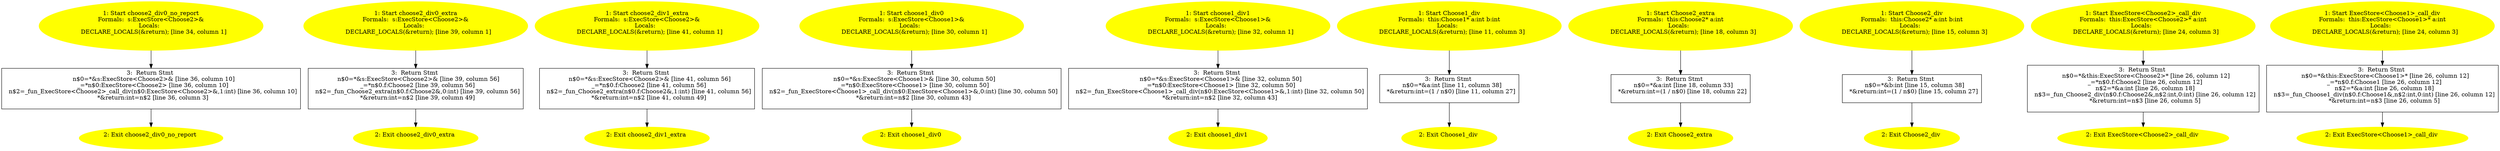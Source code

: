 /* @generated */
digraph cfg {
"choose2_div0_no_report#2695819694034608079.37b94e5ad3118293eeb303180a8ab569_1" [label="1: Start choose2_div0_no_report\nFormals:  s:ExecStore<Choose2>&\nLocals:  \n   DECLARE_LOCALS(&return); [line 34, column 1]\n " color=yellow style=filled]
	

	 "choose2_div0_no_report#2695819694034608079.37b94e5ad3118293eeb303180a8ab569_1" -> "choose2_div0_no_report#2695819694034608079.37b94e5ad3118293eeb303180a8ab569_3" ;
"choose2_div0_no_report#2695819694034608079.37b94e5ad3118293eeb303180a8ab569_2" [label="2: Exit choose2_div0_no_report \n  " color=yellow style=filled]
	

"choose2_div0_no_report#2695819694034608079.37b94e5ad3118293eeb303180a8ab569_3" [label="3:  Return Stmt \n   n$0=*&s:ExecStore<Choose2>& [line 36, column 10]\n  _=*n$0:ExecStore<Choose2> [line 36, column 10]\n  n$2=_fun_ExecStore<Choose2>_call_div(n$0:ExecStore<Choose2>&,1:int) [line 36, column 10]\n  *&return:int=n$2 [line 36, column 3]\n " shape="box"]
	

	 "choose2_div0_no_report#2695819694034608079.37b94e5ad3118293eeb303180a8ab569_3" -> "choose2_div0_no_report#2695819694034608079.37b94e5ad3118293eeb303180a8ab569_2" ;
"choose2_div0_extra#14813785796839389204.fa5d6812348bd595f0378dd5dc4923d1_1" [label="1: Start choose2_div0_extra\nFormals:  s:ExecStore<Choose2>&\nLocals:  \n   DECLARE_LOCALS(&return); [line 39, column 1]\n " color=yellow style=filled]
	

	 "choose2_div0_extra#14813785796839389204.fa5d6812348bd595f0378dd5dc4923d1_1" -> "choose2_div0_extra#14813785796839389204.fa5d6812348bd595f0378dd5dc4923d1_3" ;
"choose2_div0_extra#14813785796839389204.fa5d6812348bd595f0378dd5dc4923d1_2" [label="2: Exit choose2_div0_extra \n  " color=yellow style=filled]
	

"choose2_div0_extra#14813785796839389204.fa5d6812348bd595f0378dd5dc4923d1_3" [label="3:  Return Stmt \n   n$0=*&s:ExecStore<Choose2>& [line 39, column 56]\n  _=*n$0.f:Choose2 [line 39, column 56]\n  n$2=_fun_Choose2_extra(n$0.f:Choose2&,0:int) [line 39, column 56]\n  *&return:int=n$2 [line 39, column 49]\n " shape="box"]
	

	 "choose2_div0_extra#14813785796839389204.fa5d6812348bd595f0378dd5dc4923d1_3" -> "choose2_div0_extra#14813785796839389204.fa5d6812348bd595f0378dd5dc4923d1_2" ;
"choose2_div1_extra#11450073616177188665.26254023768c0b68956b8cd88a792052_1" [label="1: Start choose2_div1_extra\nFormals:  s:ExecStore<Choose2>&\nLocals:  \n   DECLARE_LOCALS(&return); [line 41, column 1]\n " color=yellow style=filled]
	

	 "choose2_div1_extra#11450073616177188665.26254023768c0b68956b8cd88a792052_1" -> "choose2_div1_extra#11450073616177188665.26254023768c0b68956b8cd88a792052_3" ;
"choose2_div1_extra#11450073616177188665.26254023768c0b68956b8cd88a792052_2" [label="2: Exit choose2_div1_extra \n  " color=yellow style=filled]
	

"choose2_div1_extra#11450073616177188665.26254023768c0b68956b8cd88a792052_3" [label="3:  Return Stmt \n   n$0=*&s:ExecStore<Choose2>& [line 41, column 56]\n  _=*n$0.f:Choose2 [line 41, column 56]\n  n$2=_fun_Choose2_extra(n$0.f:Choose2&,1:int) [line 41, column 56]\n  *&return:int=n$2 [line 41, column 49]\n " shape="box"]
	

	 "choose2_div1_extra#11450073616177188665.26254023768c0b68956b8cd88a792052_3" -> "choose2_div1_extra#11450073616177188665.26254023768c0b68956b8cd88a792052_2" ;
"choose1_div0#84040224581831795.e7e9c53ca95564cb9f2fe7bf906efbb2_1" [label="1: Start choose1_div0\nFormals:  s:ExecStore<Choose1>&\nLocals:  \n   DECLARE_LOCALS(&return); [line 30, column 1]\n " color=yellow style=filled]
	

	 "choose1_div0#84040224581831795.e7e9c53ca95564cb9f2fe7bf906efbb2_1" -> "choose1_div0#84040224581831795.e7e9c53ca95564cb9f2fe7bf906efbb2_3" ;
"choose1_div0#84040224581831795.e7e9c53ca95564cb9f2fe7bf906efbb2_2" [label="2: Exit choose1_div0 \n  " color=yellow style=filled]
	

"choose1_div0#84040224581831795.e7e9c53ca95564cb9f2fe7bf906efbb2_3" [label="3:  Return Stmt \n   n$0=*&s:ExecStore<Choose1>& [line 30, column 50]\n  _=*n$0:ExecStore<Choose1> [line 30, column 50]\n  n$2=_fun_ExecStore<Choose1>_call_div(n$0:ExecStore<Choose1>&,0:int) [line 30, column 50]\n  *&return:int=n$2 [line 30, column 43]\n " shape="box"]
	

	 "choose1_div0#84040224581831795.e7e9c53ca95564cb9f2fe7bf906efbb2_3" -> "choose1_div0#84040224581831795.e7e9c53ca95564cb9f2fe7bf906efbb2_2" ;
"choose1_div1#6853869982283615202.a4644da7504c41a081228a100b9b551b_1" [label="1: Start choose1_div1\nFormals:  s:ExecStore<Choose1>&\nLocals:  \n   DECLARE_LOCALS(&return); [line 32, column 1]\n " color=yellow style=filled]
	

	 "choose1_div1#6853869982283615202.a4644da7504c41a081228a100b9b551b_1" -> "choose1_div1#6853869982283615202.a4644da7504c41a081228a100b9b551b_3" ;
"choose1_div1#6853869982283615202.a4644da7504c41a081228a100b9b551b_2" [label="2: Exit choose1_div1 \n  " color=yellow style=filled]
	

"choose1_div1#6853869982283615202.a4644da7504c41a081228a100b9b551b_3" [label="3:  Return Stmt \n   n$0=*&s:ExecStore<Choose1>& [line 32, column 50]\n  _=*n$0:ExecStore<Choose1> [line 32, column 50]\n  n$2=_fun_ExecStore<Choose1>_call_div(n$0:ExecStore<Choose1>&,1:int) [line 32, column 50]\n  *&return:int=n$2 [line 32, column 43]\n " shape="box"]
	

	 "choose1_div1#6853869982283615202.a4644da7504c41a081228a100b9b551b_3" -> "choose1_div1#6853869982283615202.a4644da7504c41a081228a100b9b551b_2" ;
"div#Choose1#(7273562715988938262).67bd706f66d8f9c67db80305a9ecab16_1" [label="1: Start Choose1_div\nFormals:  this:Choose1* a:int b:int\nLocals:  \n   DECLARE_LOCALS(&return); [line 11, column 3]\n " color=yellow style=filled]
	

	 "div#Choose1#(7273562715988938262).67bd706f66d8f9c67db80305a9ecab16_1" -> "div#Choose1#(7273562715988938262).67bd706f66d8f9c67db80305a9ecab16_3" ;
"div#Choose1#(7273562715988938262).67bd706f66d8f9c67db80305a9ecab16_2" [label="2: Exit Choose1_div \n  " color=yellow style=filled]
	

"div#Choose1#(7273562715988938262).67bd706f66d8f9c67db80305a9ecab16_3" [label="3:  Return Stmt \n   n$0=*&a:int [line 11, column 38]\n  *&return:int=(1 / n$0) [line 11, column 27]\n " shape="box"]
	

	 "div#Choose1#(7273562715988938262).67bd706f66d8f9c67db80305a9ecab16_3" -> "div#Choose1#(7273562715988938262).67bd706f66d8f9c67db80305a9ecab16_2" ;
"extra#Choose2#(14672402234151207405).b4984695aadbb0c84ec39abdd34b600e_1" [label="1: Start Choose2_extra\nFormals:  this:Choose2* a:int\nLocals:  \n   DECLARE_LOCALS(&return); [line 18, column 3]\n " color=yellow style=filled]
	

	 "extra#Choose2#(14672402234151207405).b4984695aadbb0c84ec39abdd34b600e_1" -> "extra#Choose2#(14672402234151207405).b4984695aadbb0c84ec39abdd34b600e_3" ;
"extra#Choose2#(14672402234151207405).b4984695aadbb0c84ec39abdd34b600e_2" [label="2: Exit Choose2_extra \n  " color=yellow style=filled]
	

"extra#Choose2#(14672402234151207405).b4984695aadbb0c84ec39abdd34b600e_3" [label="3:  Return Stmt \n   n$0=*&a:int [line 18, column 33]\n  *&return:int=(1 / n$0) [line 18, column 22]\n " shape="box"]
	

	 "extra#Choose2#(14672402234151207405).b4984695aadbb0c84ec39abdd34b600e_3" -> "extra#Choose2#(14672402234151207405).b4984695aadbb0c84ec39abdd34b600e_2" ;
"div#Choose2#(15124421267141903041).48bc5dd070e87512d292b60033d4f4ba_1" [label="1: Start Choose2_div\nFormals:  this:Choose2* a:int b:int\nLocals:  \n   DECLARE_LOCALS(&return); [line 15, column 3]\n " color=yellow style=filled]
	

	 "div#Choose2#(15124421267141903041).48bc5dd070e87512d292b60033d4f4ba_1" -> "div#Choose2#(15124421267141903041).48bc5dd070e87512d292b60033d4f4ba_3" ;
"div#Choose2#(15124421267141903041).48bc5dd070e87512d292b60033d4f4ba_2" [label="2: Exit Choose2_div \n  " color=yellow style=filled]
	

"div#Choose2#(15124421267141903041).48bc5dd070e87512d292b60033d4f4ba_3" [label="3:  Return Stmt \n   n$0=*&b:int [line 15, column 38]\n  *&return:int=(1 / n$0) [line 15, column 27]\n " shape="box"]
	

	 "div#Choose2#(15124421267141903041).48bc5dd070e87512d292b60033d4f4ba_3" -> "div#Choose2#(15124421267141903041).48bc5dd070e87512d292b60033d4f4ba_2" ;
"call_div#ExecStore<Choose2>#(11829874625214834057).d639b1b8281e7bb31d011a0c7a797e72_1" [label="1: Start ExecStore<Choose2>_call_div\nFormals:  this:ExecStore<Choose2>* a:int\nLocals:  \n   DECLARE_LOCALS(&return); [line 24, column 3]\n " color=yellow style=filled]
	

	 "call_div#ExecStore<Choose2>#(11829874625214834057).d639b1b8281e7bb31d011a0c7a797e72_1" -> "call_div#ExecStore<Choose2>#(11829874625214834057).d639b1b8281e7bb31d011a0c7a797e72_3" ;
"call_div#ExecStore<Choose2>#(11829874625214834057).d639b1b8281e7bb31d011a0c7a797e72_2" [label="2: Exit ExecStore<Choose2>_call_div \n  " color=yellow style=filled]
	

"call_div#ExecStore<Choose2>#(11829874625214834057).d639b1b8281e7bb31d011a0c7a797e72_3" [label="3:  Return Stmt \n   n$0=*&this:ExecStore<Choose2>* [line 26, column 12]\n  _=*n$0.f:Choose2 [line 26, column 12]\n  n$2=*&a:int [line 26, column 18]\n  n$3=_fun_Choose2_div(n$0.f:Choose2&,n$2:int,0:int) [line 26, column 12]\n  *&return:int=n$3 [line 26, column 5]\n " shape="box"]
	

	 "call_div#ExecStore<Choose2>#(11829874625214834057).d639b1b8281e7bb31d011a0c7a797e72_3" -> "call_div#ExecStore<Choose2>#(11829874625214834057).d639b1b8281e7bb31d011a0c7a797e72_2" ;
"call_div#ExecStore<Choose1>#(13821779640448790720).c684f7c620c64dbf19170e6c2add6779_1" [label="1: Start ExecStore<Choose1>_call_div\nFormals:  this:ExecStore<Choose1>* a:int\nLocals:  \n   DECLARE_LOCALS(&return); [line 24, column 3]\n " color=yellow style=filled]
	

	 "call_div#ExecStore<Choose1>#(13821779640448790720).c684f7c620c64dbf19170e6c2add6779_1" -> "call_div#ExecStore<Choose1>#(13821779640448790720).c684f7c620c64dbf19170e6c2add6779_3" ;
"call_div#ExecStore<Choose1>#(13821779640448790720).c684f7c620c64dbf19170e6c2add6779_2" [label="2: Exit ExecStore<Choose1>_call_div \n  " color=yellow style=filled]
	

"call_div#ExecStore<Choose1>#(13821779640448790720).c684f7c620c64dbf19170e6c2add6779_3" [label="3:  Return Stmt \n   n$0=*&this:ExecStore<Choose1>* [line 26, column 12]\n  _=*n$0.f:Choose1 [line 26, column 12]\n  n$2=*&a:int [line 26, column 18]\n  n$3=_fun_Choose1_div(n$0.f:Choose1&,n$2:int,0:int) [line 26, column 12]\n  *&return:int=n$3 [line 26, column 5]\n " shape="box"]
	

	 "call_div#ExecStore<Choose1>#(13821779640448790720).c684f7c620c64dbf19170e6c2add6779_3" -> "call_div#ExecStore<Choose1>#(13821779640448790720).c684f7c620c64dbf19170e6c2add6779_2" ;
}
